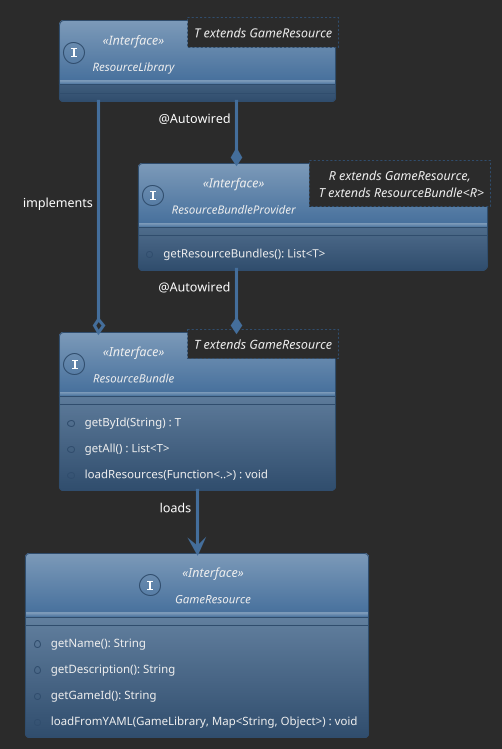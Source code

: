 @startuml
!theme spacelab
skinparam BackgroundColor #2B2B2B
skinparam linetype ortho


interface GameResource << Interface >> {
    + getName(): String
    + getDescription(): String
    + getGameId(): String
    + loadFromYAML(GameLibrary, Map<String, Object>) : void
}

interface ResourceBundle<T extends GameResource> << Interface >> {
    + getById(String) : T
    + getAll() : List<T>
    + loadResources(Function<..>) : void
}

interface ResourceBundleProvider<R extends GameResource,\n T extends ResourceBundle<R>> << Interface >> {
   + getResourceBundles(): List<T>
}
interface ResourceLibrary<T extends GameResource> <<Interface>> {

}


ResourceBundle --> GameResource : loads
ResourceBundleProvider --* ResourceBundle : @Autowired
ResourceLibrary --o ResourceBundle : implements
ResourceLibrary --* ResourceBundleProvider : @Autowired

@enduml